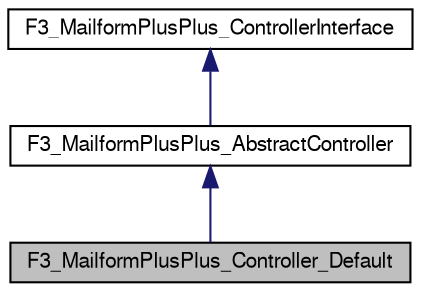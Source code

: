 digraph G
{
  edge [fontname="FreeSans",fontsize="10",labelfontname="FreeSans",labelfontsize="10"];
  node [fontname="FreeSans",fontsize="10",shape=record];
  Node1 [label="F3_MailformPlusPlus_Controller_Default",height=0.2,width=0.4,color="black", fillcolor="grey75", style="filled" fontcolor="black"];
  Node2 -> Node1 [dir=back,color="midnightblue",fontsize="10",style="solid",fontname="FreeSans"];
  Node2 [label="F3_MailformPlusPlus_AbstractController",height=0.2,width=0.4,color="black", fillcolor="white", style="filled",URL="$dc/d37/class_f3___mailform_plus_plus___abstract_controller.html"];
  Node3 -> Node2 [dir=back,color="midnightblue",fontsize="10",style="solid",fontname="FreeSans"];
  Node3 [label="F3_MailformPlusPlus_ControllerInterface",height=0.2,width=0.4,color="black", fillcolor="white", style="filled",URL="$d3/dee/interface_f3___mailform_plus_plus___controller_interface.html"];
}
